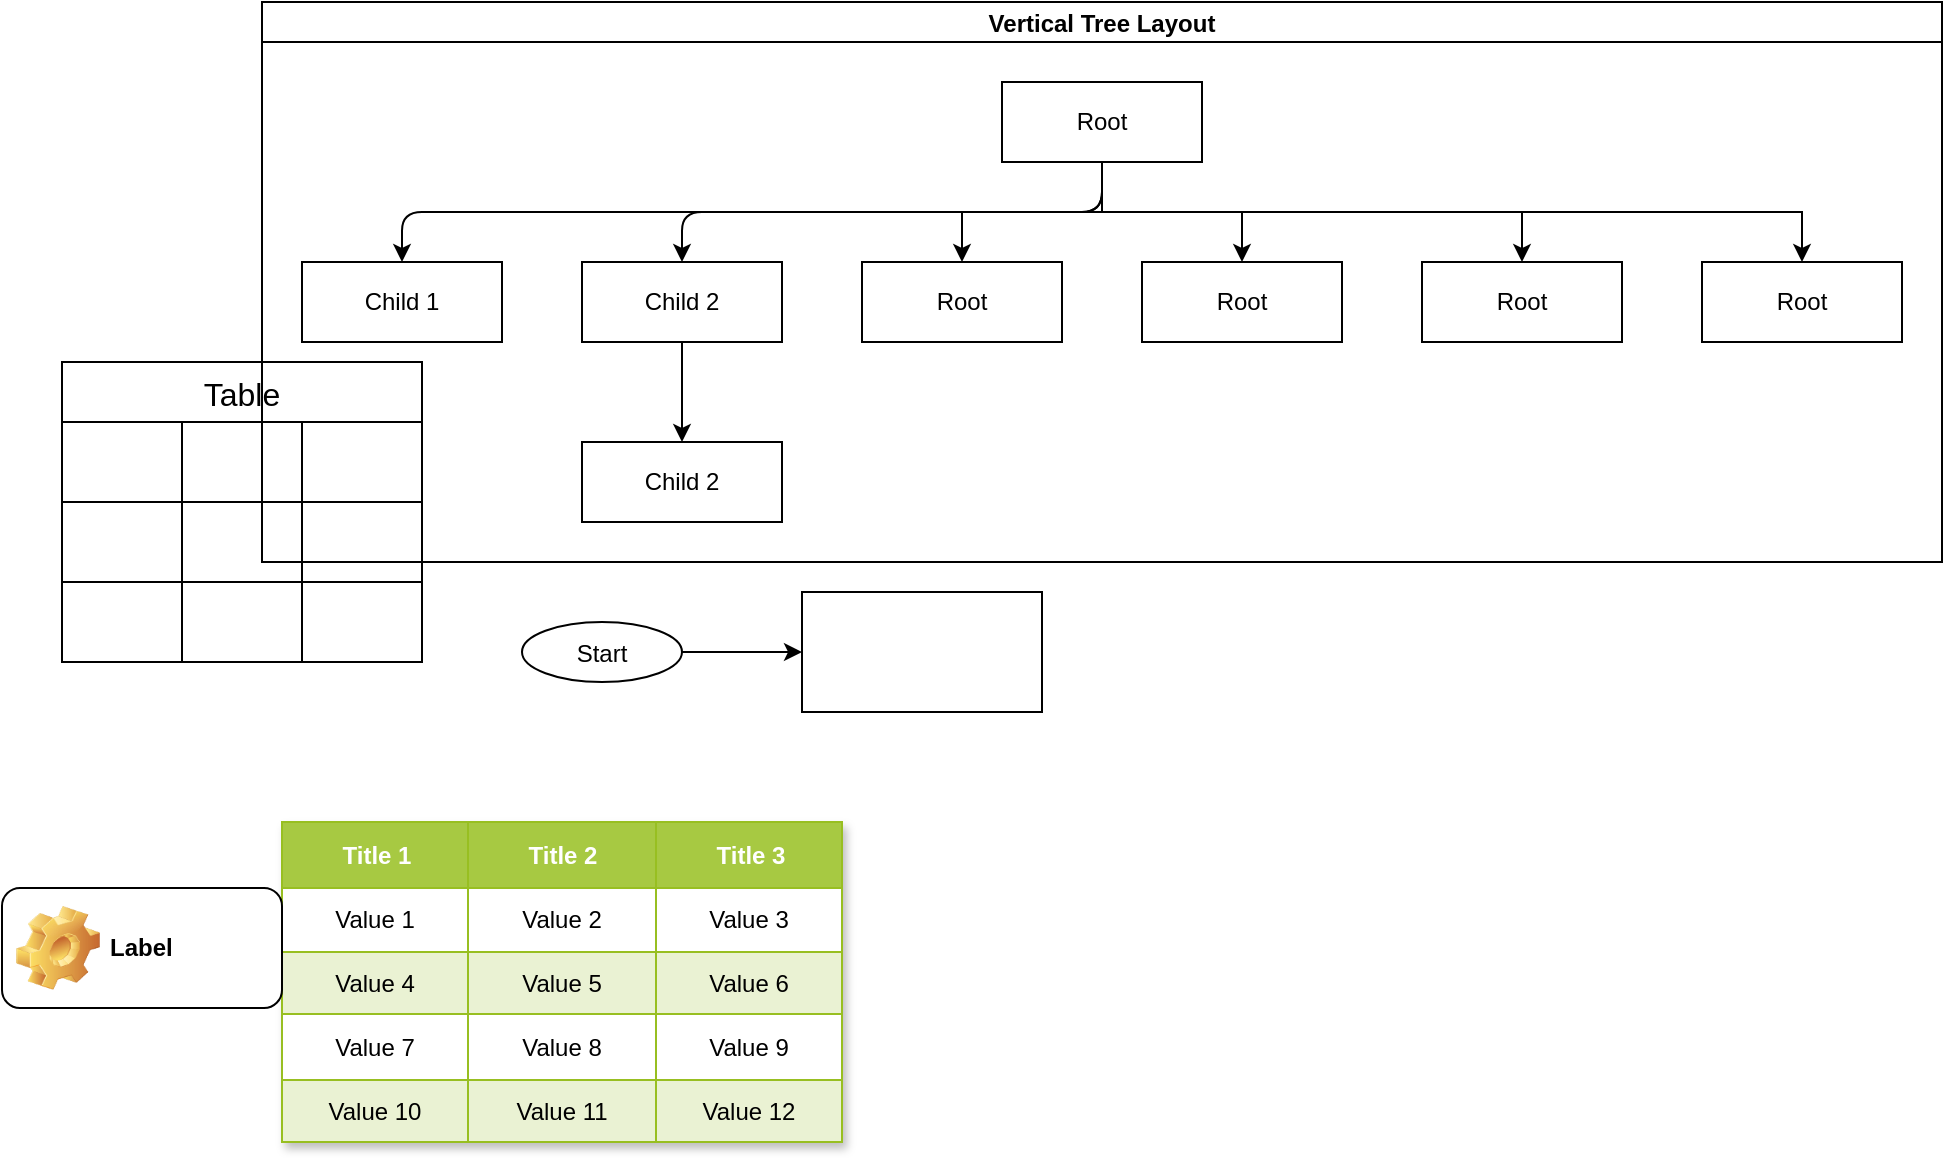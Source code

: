<mxfile version="24.7.6">
  <diagram name="第 1 页" id="9FItwEEfPp_pVw3erkbD">
    <mxGraphModel dx="1434" dy="772" grid="1" gridSize="10" guides="1" tooltips="1" connect="1" arrows="1" fold="1" page="1" pageScale="1" pageWidth="827" pageHeight="1169" math="0" shadow="0">
      <root>
        <mxCell id="0" />
        <mxCell id="1" parent="0" />
        <mxCell id="alLkKtOdE__bNnjHR1nM-3" value="" style="edgeStyle=orthogonalEdgeStyle;rounded=0;orthogonalLoop=1;jettySize=auto;html=1;" edge="1" parent="1" source="alLkKtOdE__bNnjHR1nM-1" target="alLkKtOdE__bNnjHR1nM-2">
          <mxGeometry relative="1" as="geometry" />
        </mxCell>
        <mxCell id="alLkKtOdE__bNnjHR1nM-1" value="Start" style="ellipse" vertex="1" parent="1">
          <mxGeometry x="370" y="380" width="80" height="30" as="geometry" />
        </mxCell>
        <mxCell id="alLkKtOdE__bNnjHR1nM-2" value="" style="whiteSpace=wrap;html=1;" vertex="1" parent="1">
          <mxGeometry x="510" y="365" width="120" height="60" as="geometry" />
        </mxCell>
        <mxCell id="alLkKtOdE__bNnjHR1nM-4" value="Table" style="shape=table;startSize=30;container=1;collapsible=0;childLayout=tableLayout;strokeColor=default;fontSize=16;" vertex="1" parent="1">
          <mxGeometry x="140" y="250" width="180" height="150" as="geometry" />
        </mxCell>
        <mxCell id="alLkKtOdE__bNnjHR1nM-5" value="" style="shape=tableRow;horizontal=0;startSize=0;swimlaneHead=0;swimlaneBody=0;strokeColor=inherit;top=0;left=0;bottom=0;right=0;collapsible=0;dropTarget=0;fillColor=none;points=[[0,0.5],[1,0.5]];portConstraint=eastwest;fontSize=16;" vertex="1" parent="alLkKtOdE__bNnjHR1nM-4">
          <mxGeometry y="30" width="180" height="40" as="geometry" />
        </mxCell>
        <mxCell id="alLkKtOdE__bNnjHR1nM-6" value="" style="shape=partialRectangle;html=1;whiteSpace=wrap;connectable=0;strokeColor=inherit;overflow=hidden;fillColor=none;top=0;left=0;bottom=0;right=0;pointerEvents=1;fontSize=16;" vertex="1" parent="alLkKtOdE__bNnjHR1nM-5">
          <mxGeometry width="60" height="40" as="geometry">
            <mxRectangle width="60" height="40" as="alternateBounds" />
          </mxGeometry>
        </mxCell>
        <mxCell id="alLkKtOdE__bNnjHR1nM-7" value="" style="shape=partialRectangle;html=1;whiteSpace=wrap;connectable=0;strokeColor=inherit;overflow=hidden;fillColor=none;top=0;left=0;bottom=0;right=0;pointerEvents=1;fontSize=16;" vertex="1" parent="alLkKtOdE__bNnjHR1nM-5">
          <mxGeometry x="60" width="60" height="40" as="geometry">
            <mxRectangle width="60" height="40" as="alternateBounds" />
          </mxGeometry>
        </mxCell>
        <mxCell id="alLkKtOdE__bNnjHR1nM-8" value="" style="shape=partialRectangle;html=1;whiteSpace=wrap;connectable=0;strokeColor=inherit;overflow=hidden;fillColor=none;top=0;left=0;bottom=0;right=0;pointerEvents=1;fontSize=16;" vertex="1" parent="alLkKtOdE__bNnjHR1nM-5">
          <mxGeometry x="120" width="60" height="40" as="geometry">
            <mxRectangle width="60" height="40" as="alternateBounds" />
          </mxGeometry>
        </mxCell>
        <mxCell id="alLkKtOdE__bNnjHR1nM-9" value="" style="shape=tableRow;horizontal=0;startSize=0;swimlaneHead=0;swimlaneBody=0;strokeColor=inherit;top=0;left=0;bottom=0;right=0;collapsible=0;dropTarget=0;fillColor=none;points=[[0,0.5],[1,0.5]];portConstraint=eastwest;fontSize=16;" vertex="1" parent="alLkKtOdE__bNnjHR1nM-4">
          <mxGeometry y="70" width="180" height="40" as="geometry" />
        </mxCell>
        <mxCell id="alLkKtOdE__bNnjHR1nM-10" value="" style="shape=partialRectangle;html=1;whiteSpace=wrap;connectable=0;strokeColor=inherit;overflow=hidden;fillColor=none;top=0;left=0;bottom=0;right=0;pointerEvents=1;fontSize=16;" vertex="1" parent="alLkKtOdE__bNnjHR1nM-9">
          <mxGeometry width="60" height="40" as="geometry">
            <mxRectangle width="60" height="40" as="alternateBounds" />
          </mxGeometry>
        </mxCell>
        <mxCell id="alLkKtOdE__bNnjHR1nM-11" value="" style="shape=partialRectangle;html=1;whiteSpace=wrap;connectable=0;strokeColor=inherit;overflow=hidden;fillColor=none;top=0;left=0;bottom=0;right=0;pointerEvents=1;fontSize=16;" vertex="1" parent="alLkKtOdE__bNnjHR1nM-9">
          <mxGeometry x="60" width="60" height="40" as="geometry">
            <mxRectangle width="60" height="40" as="alternateBounds" />
          </mxGeometry>
        </mxCell>
        <mxCell id="alLkKtOdE__bNnjHR1nM-12" value="" style="shape=partialRectangle;html=1;whiteSpace=wrap;connectable=0;strokeColor=inherit;overflow=hidden;fillColor=none;top=0;left=0;bottom=0;right=0;pointerEvents=1;fontSize=16;" vertex="1" parent="alLkKtOdE__bNnjHR1nM-9">
          <mxGeometry x="120" width="60" height="40" as="geometry">
            <mxRectangle width="60" height="40" as="alternateBounds" />
          </mxGeometry>
        </mxCell>
        <mxCell id="alLkKtOdE__bNnjHR1nM-13" value="" style="shape=tableRow;horizontal=0;startSize=0;swimlaneHead=0;swimlaneBody=0;strokeColor=inherit;top=0;left=0;bottom=0;right=0;collapsible=0;dropTarget=0;fillColor=none;points=[[0,0.5],[1,0.5]];portConstraint=eastwest;fontSize=16;" vertex="1" parent="alLkKtOdE__bNnjHR1nM-4">
          <mxGeometry y="110" width="180" height="40" as="geometry" />
        </mxCell>
        <mxCell id="alLkKtOdE__bNnjHR1nM-14" value="" style="shape=partialRectangle;html=1;whiteSpace=wrap;connectable=0;strokeColor=inherit;overflow=hidden;fillColor=none;top=0;left=0;bottom=0;right=0;pointerEvents=1;fontSize=16;" vertex="1" parent="alLkKtOdE__bNnjHR1nM-13">
          <mxGeometry width="60" height="40" as="geometry">
            <mxRectangle width="60" height="40" as="alternateBounds" />
          </mxGeometry>
        </mxCell>
        <mxCell id="alLkKtOdE__bNnjHR1nM-15" value="" style="shape=partialRectangle;html=1;whiteSpace=wrap;connectable=0;strokeColor=inherit;overflow=hidden;fillColor=none;top=0;left=0;bottom=0;right=0;pointerEvents=1;fontSize=16;" vertex="1" parent="alLkKtOdE__bNnjHR1nM-13">
          <mxGeometry x="60" width="60" height="40" as="geometry">
            <mxRectangle width="60" height="40" as="alternateBounds" />
          </mxGeometry>
        </mxCell>
        <mxCell id="alLkKtOdE__bNnjHR1nM-16" value="" style="shape=partialRectangle;html=1;whiteSpace=wrap;connectable=0;strokeColor=inherit;overflow=hidden;fillColor=none;top=0;left=0;bottom=0;right=0;pointerEvents=1;fontSize=16;" vertex="1" parent="alLkKtOdE__bNnjHR1nM-13">
          <mxGeometry x="120" width="60" height="40" as="geometry">
            <mxRectangle width="60" height="40" as="alternateBounds" />
          </mxGeometry>
        </mxCell>
        <mxCell id="alLkKtOdE__bNnjHR1nM-17" value="Assets" style="childLayout=tableLayout;recursiveResize=0;strokeColor=#98bf21;fillColor=#A7C942;shadow=1;" vertex="1" parent="1">
          <mxGeometry x="250" y="480" width="280" height="160" as="geometry" />
        </mxCell>
        <mxCell id="alLkKtOdE__bNnjHR1nM-18" style="shape=tableRow;horizontal=0;startSize=0;swimlaneHead=0;swimlaneBody=0;top=0;left=0;bottom=0;right=0;dropTarget=0;collapsible=0;recursiveResize=0;expand=0;fontStyle=0;strokeColor=inherit;fillColor=#ffffff;" vertex="1" parent="alLkKtOdE__bNnjHR1nM-17">
          <mxGeometry width="280" height="33" as="geometry" />
        </mxCell>
        <mxCell id="alLkKtOdE__bNnjHR1nM-19" value="Title 1" style="connectable=0;recursiveResize=0;strokeColor=inherit;fillColor=#A7C942;align=center;fontStyle=1;fontColor=#FFFFFF;html=1;" vertex="1" parent="alLkKtOdE__bNnjHR1nM-18">
          <mxGeometry width="93" height="33" as="geometry">
            <mxRectangle width="93" height="33" as="alternateBounds" />
          </mxGeometry>
        </mxCell>
        <mxCell id="alLkKtOdE__bNnjHR1nM-20" value="Title 2" style="connectable=0;recursiveResize=0;strokeColor=inherit;fillColor=#A7C942;align=center;fontStyle=1;fontColor=#FFFFFF;html=1;" vertex="1" parent="alLkKtOdE__bNnjHR1nM-18">
          <mxGeometry x="93" width="94" height="33" as="geometry">
            <mxRectangle width="94" height="33" as="alternateBounds" />
          </mxGeometry>
        </mxCell>
        <mxCell id="alLkKtOdE__bNnjHR1nM-21" value="Title 3" style="connectable=0;recursiveResize=0;strokeColor=inherit;fillColor=#A7C942;align=center;fontStyle=1;fontColor=#FFFFFF;html=1;" vertex="1" parent="alLkKtOdE__bNnjHR1nM-18">
          <mxGeometry x="187" width="93" height="33" as="geometry">
            <mxRectangle width="93" height="33" as="alternateBounds" />
          </mxGeometry>
        </mxCell>
        <mxCell id="alLkKtOdE__bNnjHR1nM-22" value="" style="shape=tableRow;horizontal=0;startSize=0;swimlaneHead=0;swimlaneBody=0;top=0;left=0;bottom=0;right=0;dropTarget=0;collapsible=0;recursiveResize=0;expand=0;fontStyle=0;strokeColor=inherit;fillColor=#ffffff;" vertex="1" parent="alLkKtOdE__bNnjHR1nM-17">
          <mxGeometry y="33" width="280" height="32" as="geometry" />
        </mxCell>
        <mxCell id="alLkKtOdE__bNnjHR1nM-23" value="Value 1" style="connectable=0;recursiveResize=0;strokeColor=inherit;fillColor=inherit;align=center;whiteSpace=wrap;html=1;" vertex="1" parent="alLkKtOdE__bNnjHR1nM-22">
          <mxGeometry width="93" height="32" as="geometry">
            <mxRectangle width="93" height="32" as="alternateBounds" />
          </mxGeometry>
        </mxCell>
        <mxCell id="alLkKtOdE__bNnjHR1nM-24" value="Value 2" style="connectable=0;recursiveResize=0;strokeColor=inherit;fillColor=inherit;align=center;whiteSpace=wrap;html=1;" vertex="1" parent="alLkKtOdE__bNnjHR1nM-22">
          <mxGeometry x="93" width="94" height="32" as="geometry">
            <mxRectangle width="94" height="32" as="alternateBounds" />
          </mxGeometry>
        </mxCell>
        <mxCell id="alLkKtOdE__bNnjHR1nM-25" value="Value 3" style="connectable=0;recursiveResize=0;strokeColor=inherit;fillColor=inherit;align=center;whiteSpace=wrap;html=1;" vertex="1" parent="alLkKtOdE__bNnjHR1nM-22">
          <mxGeometry x="187" width="93" height="32" as="geometry">
            <mxRectangle width="93" height="32" as="alternateBounds" />
          </mxGeometry>
        </mxCell>
        <mxCell id="alLkKtOdE__bNnjHR1nM-26" value="" style="shape=tableRow;horizontal=0;startSize=0;swimlaneHead=0;swimlaneBody=0;top=0;left=0;bottom=0;right=0;dropTarget=0;collapsible=0;recursiveResize=0;expand=0;fontStyle=1;strokeColor=inherit;fillColor=#EAF2D3;" vertex="1" parent="alLkKtOdE__bNnjHR1nM-17">
          <mxGeometry y="65" width="280" height="31" as="geometry" />
        </mxCell>
        <mxCell id="alLkKtOdE__bNnjHR1nM-27" value="Value 4" style="connectable=0;recursiveResize=0;strokeColor=inherit;fillColor=inherit;whiteSpace=wrap;html=1;" vertex="1" parent="alLkKtOdE__bNnjHR1nM-26">
          <mxGeometry width="93" height="31" as="geometry">
            <mxRectangle width="93" height="31" as="alternateBounds" />
          </mxGeometry>
        </mxCell>
        <mxCell id="alLkKtOdE__bNnjHR1nM-28" value="Value 5" style="connectable=0;recursiveResize=0;strokeColor=inherit;fillColor=inherit;whiteSpace=wrap;html=1;" vertex="1" parent="alLkKtOdE__bNnjHR1nM-26">
          <mxGeometry x="93" width="94" height="31" as="geometry">
            <mxRectangle width="94" height="31" as="alternateBounds" />
          </mxGeometry>
        </mxCell>
        <mxCell id="alLkKtOdE__bNnjHR1nM-29" value="Value 6" style="connectable=0;recursiveResize=0;strokeColor=inherit;fillColor=inherit;whiteSpace=wrap;html=1;" vertex="1" parent="alLkKtOdE__bNnjHR1nM-26">
          <mxGeometry x="187" width="93" height="31" as="geometry">
            <mxRectangle width="93" height="31" as="alternateBounds" />
          </mxGeometry>
        </mxCell>
        <mxCell id="alLkKtOdE__bNnjHR1nM-30" value="" style="shape=tableRow;horizontal=0;startSize=0;swimlaneHead=0;swimlaneBody=0;top=0;left=0;bottom=0;right=0;dropTarget=0;collapsible=0;recursiveResize=0;expand=0;fontStyle=0;strokeColor=inherit;fillColor=#ffffff;" vertex="1" parent="alLkKtOdE__bNnjHR1nM-17">
          <mxGeometry y="96" width="280" height="33" as="geometry" />
        </mxCell>
        <mxCell id="alLkKtOdE__bNnjHR1nM-31" value="Value 7" style="connectable=0;recursiveResize=0;strokeColor=inherit;fillColor=inherit;fontStyle=0;align=center;whiteSpace=wrap;html=1;" vertex="1" parent="alLkKtOdE__bNnjHR1nM-30">
          <mxGeometry width="93" height="33" as="geometry">
            <mxRectangle width="93" height="33" as="alternateBounds" />
          </mxGeometry>
        </mxCell>
        <mxCell id="alLkKtOdE__bNnjHR1nM-32" value="Value 8" style="connectable=0;recursiveResize=0;strokeColor=inherit;fillColor=inherit;fontStyle=0;align=center;whiteSpace=wrap;html=1;" vertex="1" parent="alLkKtOdE__bNnjHR1nM-30">
          <mxGeometry x="93" width="94" height="33" as="geometry">
            <mxRectangle width="94" height="33" as="alternateBounds" />
          </mxGeometry>
        </mxCell>
        <mxCell id="alLkKtOdE__bNnjHR1nM-33" value="Value 9" style="connectable=0;recursiveResize=0;strokeColor=inherit;fillColor=inherit;fontStyle=0;align=center;whiteSpace=wrap;html=1;" vertex="1" parent="alLkKtOdE__bNnjHR1nM-30">
          <mxGeometry x="187" width="93" height="33" as="geometry">
            <mxRectangle width="93" height="33" as="alternateBounds" />
          </mxGeometry>
        </mxCell>
        <mxCell id="alLkKtOdE__bNnjHR1nM-34" value="" style="shape=tableRow;horizontal=0;startSize=0;swimlaneHead=0;swimlaneBody=0;top=0;left=0;bottom=0;right=0;dropTarget=0;collapsible=0;recursiveResize=0;expand=0;fontStyle=1;strokeColor=inherit;fillColor=#EAF2D3;" vertex="1" parent="alLkKtOdE__bNnjHR1nM-17">
          <mxGeometry y="129" width="280" height="31" as="geometry" />
        </mxCell>
        <mxCell id="alLkKtOdE__bNnjHR1nM-35" value="Value 10" style="connectable=0;recursiveResize=0;strokeColor=inherit;fillColor=inherit;whiteSpace=wrap;html=1;" vertex="1" parent="alLkKtOdE__bNnjHR1nM-34">
          <mxGeometry width="93" height="31" as="geometry">
            <mxRectangle width="93" height="31" as="alternateBounds" />
          </mxGeometry>
        </mxCell>
        <mxCell id="alLkKtOdE__bNnjHR1nM-36" value="Value 11" style="connectable=0;recursiveResize=0;strokeColor=inherit;fillColor=inherit;whiteSpace=wrap;html=1;" vertex="1" parent="alLkKtOdE__bNnjHR1nM-34">
          <mxGeometry x="93" width="94" height="31" as="geometry">
            <mxRectangle width="94" height="31" as="alternateBounds" />
          </mxGeometry>
        </mxCell>
        <mxCell id="alLkKtOdE__bNnjHR1nM-37" value="Value 12" style="connectable=0;recursiveResize=0;strokeColor=inherit;fillColor=inherit;whiteSpace=wrap;html=1;" vertex="1" parent="alLkKtOdE__bNnjHR1nM-34">
          <mxGeometry x="187" width="93" height="31" as="geometry">
            <mxRectangle width="93" height="31" as="alternateBounds" />
          </mxGeometry>
        </mxCell>
        <mxCell id="alLkKtOdE__bNnjHR1nM-38" value="Label" style="label;whiteSpace=wrap;html=1;image=img/clipart/Gear_128x128.png" vertex="1" parent="1">
          <mxGeometry x="110" y="513" width="140" height="60" as="geometry" />
        </mxCell>
        <mxCell id="alLkKtOdE__bNnjHR1nM-39" value="Vertical Tree Layout" style="swimlane;startSize=20;horizontal=1;childLayout=treeLayout;horizontalTree=0;sortEdges=1;resizable=0;containerType=tree;fontSize=12;" vertex="1" parent="1">
          <mxGeometry x="240" y="70" width="840" height="280" as="geometry" />
        </mxCell>
        <mxCell id="alLkKtOdE__bNnjHR1nM-40" value="Root" style="whiteSpace=wrap;html=1;" vertex="1" parent="alLkKtOdE__bNnjHR1nM-39">
          <mxGeometry x="370" y="40" width="100" height="40" as="geometry" />
        </mxCell>
        <mxCell id="alLkKtOdE__bNnjHR1nM-41" value="Child 1" style="whiteSpace=wrap;html=1;" vertex="1" parent="alLkKtOdE__bNnjHR1nM-39">
          <mxGeometry x="20" y="130" width="100" height="40" as="geometry" />
        </mxCell>
        <mxCell id="alLkKtOdE__bNnjHR1nM-42" value="" style="edgeStyle=elbowEdgeStyle;elbow=vertical;html=1;rounded=1;curved=0;sourcePerimeterSpacing=0;targetPerimeterSpacing=0;startSize=6;endSize=6;" edge="1" parent="alLkKtOdE__bNnjHR1nM-39" source="alLkKtOdE__bNnjHR1nM-40" target="alLkKtOdE__bNnjHR1nM-41">
          <mxGeometry relative="1" as="geometry" />
        </mxCell>
        <mxCell id="alLkKtOdE__bNnjHR1nM-43" value="Child 2" style="whiteSpace=wrap;html=1;" vertex="1" parent="alLkKtOdE__bNnjHR1nM-39">
          <mxGeometry x="160" y="130" width="100" height="40" as="geometry" />
        </mxCell>
        <mxCell id="alLkKtOdE__bNnjHR1nM-44" value="" style="edgeStyle=elbowEdgeStyle;elbow=vertical;html=1;rounded=1;curved=0;sourcePerimeterSpacing=0;targetPerimeterSpacing=0;startSize=6;endSize=6;" edge="1" parent="alLkKtOdE__bNnjHR1nM-39" source="alLkKtOdE__bNnjHR1nM-40" target="alLkKtOdE__bNnjHR1nM-43">
          <mxGeometry relative="1" as="geometry" />
        </mxCell>
        <mxCell id="alLkKtOdE__bNnjHR1nM-45" value="" style="edgeStyle=elbowEdgeStyle;elbow=vertical;html=1;rounded=1;curved=0;sourcePerimeterSpacing=0;targetPerimeterSpacing=0;startSize=6;endSize=6;" edge="1" target="alLkKtOdE__bNnjHR1nM-46" source="alLkKtOdE__bNnjHR1nM-43" parent="alLkKtOdE__bNnjHR1nM-39">
          <mxGeometry relative="1" as="geometry">
            <mxPoint x="-170" y="170" as="sourcePoint" />
          </mxGeometry>
        </mxCell>
        <mxCell id="alLkKtOdE__bNnjHR1nM-46" value="Child 2" style="whiteSpace=wrap;html=1;" vertex="1" parent="alLkKtOdE__bNnjHR1nM-39">
          <mxGeometry x="160" y="220" width="100" height="40" as="geometry" />
        </mxCell>
        <mxCell id="alLkKtOdE__bNnjHR1nM-47" value="" style="edgeStyle=orthogonalEdgeStyle;rounded=0;orthogonalLoop=1;jettySize=auto;html=1;" edge="1" source="alLkKtOdE__bNnjHR1nM-40" target="alLkKtOdE__bNnjHR1nM-48" parent="alLkKtOdE__bNnjHR1nM-39">
          <mxGeometry relative="1" as="geometry" />
        </mxCell>
        <mxCell id="alLkKtOdE__bNnjHR1nM-48" value="Root" style="whiteSpace=wrap;html=1;" vertex="1" parent="alLkKtOdE__bNnjHR1nM-39">
          <mxGeometry x="300" y="130" width="100" height="40" as="geometry" />
        </mxCell>
        <mxCell id="alLkKtOdE__bNnjHR1nM-49" value="" style="edgeStyle=orthogonalEdgeStyle;rounded=0;orthogonalLoop=1;jettySize=auto;html=1;" edge="1" source="alLkKtOdE__bNnjHR1nM-40" target="alLkKtOdE__bNnjHR1nM-50" parent="alLkKtOdE__bNnjHR1nM-39">
          <mxGeometry relative="1" as="geometry" />
        </mxCell>
        <mxCell id="alLkKtOdE__bNnjHR1nM-50" value="Root" style="whiteSpace=wrap;html=1;" vertex="1" parent="alLkKtOdE__bNnjHR1nM-39">
          <mxGeometry x="440" y="130" width="100" height="40" as="geometry" />
        </mxCell>
        <mxCell id="alLkKtOdE__bNnjHR1nM-51" value="" style="edgeStyle=orthogonalEdgeStyle;rounded=0;orthogonalLoop=1;jettySize=auto;html=1;exitX=0.5;exitY=1;exitDx=0;exitDy=0;" edge="1" source="alLkKtOdE__bNnjHR1nM-40" target="alLkKtOdE__bNnjHR1nM-52" parent="alLkKtOdE__bNnjHR1nM-39">
          <mxGeometry relative="1" as="geometry" />
        </mxCell>
        <mxCell id="alLkKtOdE__bNnjHR1nM-52" value="Root" style="whiteSpace=wrap;html=1;" vertex="1" parent="alLkKtOdE__bNnjHR1nM-39">
          <mxGeometry x="580" y="130" width="100" height="40" as="geometry" />
        </mxCell>
        <mxCell id="alLkKtOdE__bNnjHR1nM-53" value="" style="edgeStyle=orthogonalEdgeStyle;rounded=0;orthogonalLoop=1;jettySize=auto;html=1;exitX=0.5;exitY=1;exitDx=0;exitDy=0;" edge="1" source="alLkKtOdE__bNnjHR1nM-40" target="alLkKtOdE__bNnjHR1nM-54" parent="alLkKtOdE__bNnjHR1nM-39">
          <mxGeometry relative="1" as="geometry" />
        </mxCell>
        <mxCell id="alLkKtOdE__bNnjHR1nM-54" value="Root" style="whiteSpace=wrap;html=1;" vertex="1" parent="alLkKtOdE__bNnjHR1nM-39">
          <mxGeometry x="720" y="130" width="100" height="40" as="geometry" />
        </mxCell>
      </root>
    </mxGraphModel>
  </diagram>
</mxfile>
